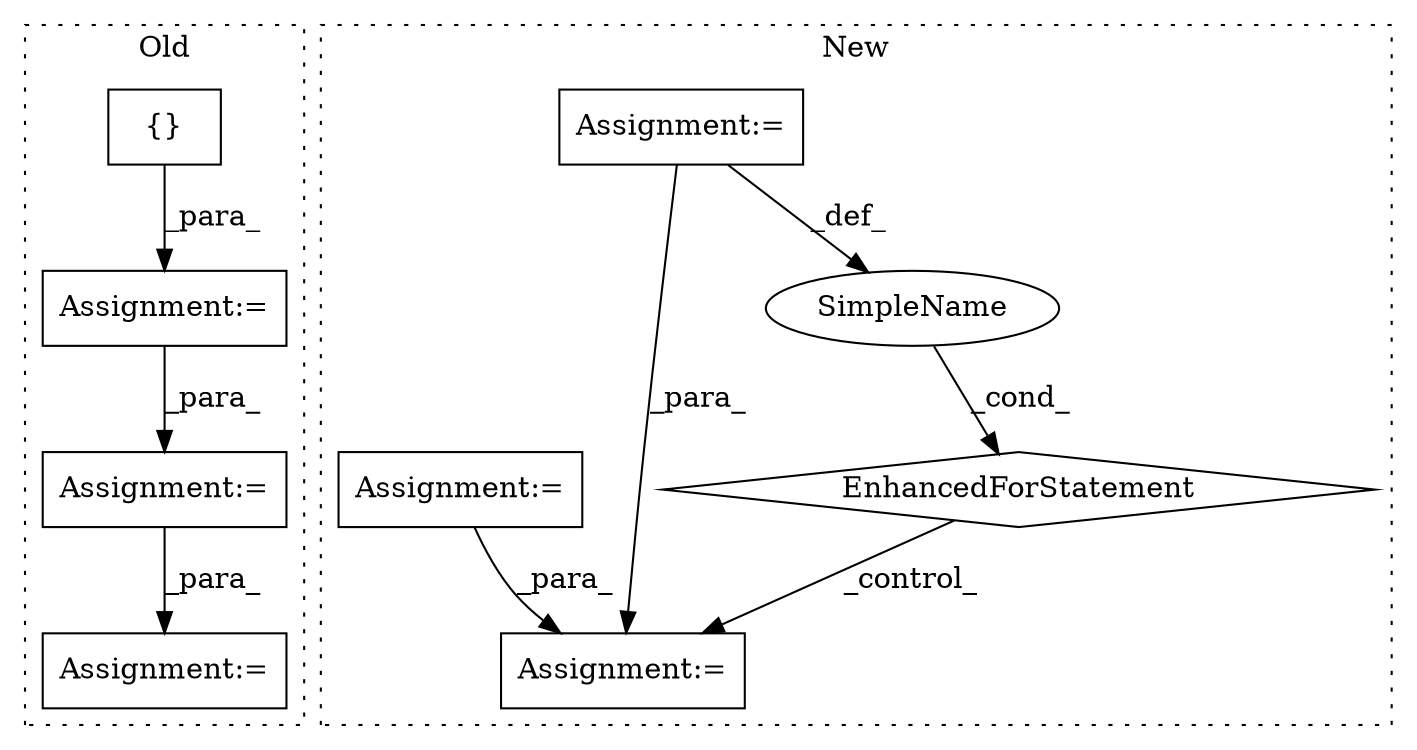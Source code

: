 digraph G {
subgraph cluster0 {
1 [label="{}" a="4" s="2467,2591" l="14,-5" shape="box"];
4 [label="Assignment:=" a="7" s="5978" l="1" shape="box"];
8 [label="Assignment:=" a="7" s="6063" l="1" shape="box"];
9 [label="Assignment:=" a="7" s="6129" l="1" shape="box"];
label = "Old";
style="dotted";
}
subgraph cluster1 {
2 [label="EnhancedForStatement" a="70" s="7112,7216" l="65,2" shape="diamond"];
3 [label="Assignment:=" a="7" s="7112,7216" l="65,2" shape="box"];
5 [label="Assignment:=" a="7" s="7254" l="1" shape="box"];
6 [label="SimpleName" a="42" s="7196" l="4" shape="ellipse"];
7 [label="Assignment:=" a="7" s="7092" l="1" shape="box"];
label = "New";
style="dotted";
}
1 -> 4 [label="_para_"];
2 -> 5 [label="_control_"];
3 -> 5 [label="_para_"];
3 -> 6 [label="_def_"];
4 -> 8 [label="_para_"];
6 -> 2 [label="_cond_"];
7 -> 5 [label="_para_"];
8 -> 9 [label="_para_"];
}